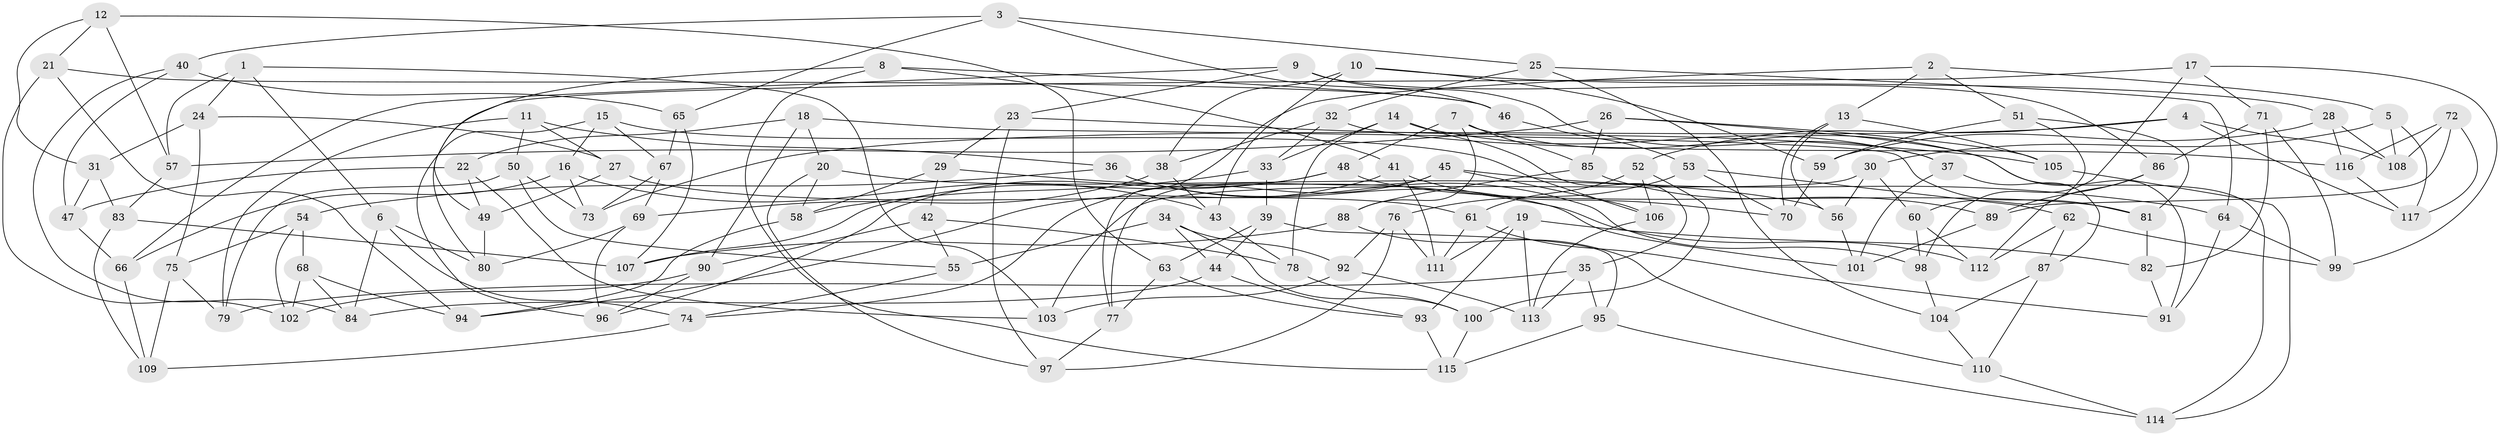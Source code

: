 // coarse degree distribution, {6: 0.5571428571428572, 4: 0.32857142857142857, 5: 0.11428571428571428}
// Generated by graph-tools (version 1.1) at 2025/52/02/27/25 19:52:34]
// undirected, 117 vertices, 234 edges
graph export_dot {
graph [start="1"]
  node [color=gray90,style=filled];
  1;
  2;
  3;
  4;
  5;
  6;
  7;
  8;
  9;
  10;
  11;
  12;
  13;
  14;
  15;
  16;
  17;
  18;
  19;
  20;
  21;
  22;
  23;
  24;
  25;
  26;
  27;
  28;
  29;
  30;
  31;
  32;
  33;
  34;
  35;
  36;
  37;
  38;
  39;
  40;
  41;
  42;
  43;
  44;
  45;
  46;
  47;
  48;
  49;
  50;
  51;
  52;
  53;
  54;
  55;
  56;
  57;
  58;
  59;
  60;
  61;
  62;
  63;
  64;
  65;
  66;
  67;
  68;
  69;
  70;
  71;
  72;
  73;
  74;
  75;
  76;
  77;
  78;
  79;
  80;
  81;
  82;
  83;
  84;
  85;
  86;
  87;
  88;
  89;
  90;
  91;
  92;
  93;
  94;
  95;
  96;
  97;
  98;
  99;
  100;
  101;
  102;
  103;
  104;
  105;
  106;
  107;
  108;
  109;
  110;
  111;
  112;
  113;
  114;
  115;
  116;
  117;
  1 -- 103;
  1 -- 24;
  1 -- 6;
  1 -- 57;
  2 -- 51;
  2 -- 13;
  2 -- 77;
  2 -- 5;
  3 -- 40;
  3 -- 65;
  3 -- 25;
  3 -- 46;
  4 -- 108;
  4 -- 52;
  4 -- 73;
  4 -- 117;
  5 -- 30;
  5 -- 108;
  5 -- 117;
  6 -- 84;
  6 -- 74;
  6 -- 80;
  7 -- 48;
  7 -- 85;
  7 -- 88;
  7 -- 114;
  8 -- 46;
  8 -- 115;
  8 -- 41;
  8 -- 49;
  9 -- 37;
  9 -- 23;
  9 -- 86;
  9 -- 66;
  10 -- 38;
  10 -- 43;
  10 -- 28;
  10 -- 59;
  11 -- 36;
  11 -- 27;
  11 -- 79;
  11 -- 50;
  12 -- 21;
  12 -- 31;
  12 -- 57;
  12 -- 63;
  13 -- 105;
  13 -- 70;
  13 -- 56;
  14 -- 33;
  14 -- 78;
  14 -- 37;
  14 -- 35;
  15 -- 96;
  15 -- 16;
  15 -- 106;
  15 -- 67;
  16 -- 43;
  16 -- 73;
  16 -- 66;
  17 -- 80;
  17 -- 99;
  17 -- 98;
  17 -- 71;
  18 -- 20;
  18 -- 22;
  18 -- 81;
  18 -- 90;
  19 -- 113;
  19 -- 82;
  19 -- 93;
  19 -- 111;
  20 -- 97;
  20 -- 56;
  20 -- 58;
  21 -- 94;
  21 -- 102;
  21 -- 46;
  22 -- 103;
  22 -- 47;
  22 -- 49;
  23 -- 97;
  23 -- 29;
  23 -- 105;
  24 -- 31;
  24 -- 27;
  24 -- 75;
  25 -- 32;
  25 -- 104;
  25 -- 64;
  26 -- 91;
  26 -- 105;
  26 -- 85;
  26 -- 57;
  27 -- 61;
  27 -- 49;
  28 -- 116;
  28 -- 59;
  28 -- 108;
  29 -- 112;
  29 -- 42;
  29 -- 58;
  30 -- 56;
  30 -- 103;
  30 -- 60;
  31 -- 47;
  31 -- 83;
  32 -- 33;
  32 -- 116;
  32 -- 38;
  33 -- 39;
  33 -- 58;
  34 -- 55;
  34 -- 92;
  34 -- 44;
  34 -- 100;
  35 -- 79;
  35 -- 113;
  35 -- 95;
  36 -- 101;
  36 -- 54;
  36 -- 98;
  37 -- 101;
  37 -- 87;
  38 -- 69;
  38 -- 43;
  39 -- 63;
  39 -- 44;
  39 -- 95;
  40 -- 47;
  40 -- 84;
  40 -- 65;
  41 -- 94;
  41 -- 70;
  41 -- 111;
  42 -- 55;
  42 -- 78;
  42 -- 90;
  43 -- 78;
  44 -- 84;
  44 -- 93;
  45 -- 74;
  45 -- 106;
  45 -- 64;
  45 -- 77;
  46 -- 53;
  47 -- 66;
  48 -- 107;
  48 -- 96;
  48 -- 81;
  49 -- 80;
  50 -- 55;
  50 -- 73;
  50 -- 79;
  51 -- 81;
  51 -- 59;
  51 -- 60;
  52 -- 100;
  52 -- 61;
  52 -- 106;
  53 -- 76;
  53 -- 62;
  53 -- 70;
  54 -- 102;
  54 -- 75;
  54 -- 68;
  55 -- 74;
  56 -- 101;
  57 -- 83;
  58 -- 94;
  59 -- 70;
  60 -- 112;
  60 -- 98;
  61 -- 111;
  61 -- 91;
  62 -- 99;
  62 -- 112;
  62 -- 87;
  63 -- 93;
  63 -- 77;
  64 -- 99;
  64 -- 91;
  65 -- 107;
  65 -- 67;
  66 -- 109;
  67 -- 69;
  67 -- 73;
  68 -- 94;
  68 -- 102;
  68 -- 84;
  69 -- 96;
  69 -- 80;
  71 -- 82;
  71 -- 86;
  71 -- 99;
  72 -- 89;
  72 -- 116;
  72 -- 108;
  72 -- 117;
  74 -- 109;
  75 -- 109;
  75 -- 79;
  76 -- 111;
  76 -- 92;
  76 -- 97;
  77 -- 97;
  78 -- 100;
  81 -- 82;
  82 -- 91;
  83 -- 109;
  83 -- 107;
  85 -- 88;
  85 -- 89;
  86 -- 89;
  86 -- 112;
  87 -- 104;
  87 -- 110;
  88 -- 110;
  88 -- 107;
  89 -- 101;
  90 -- 102;
  90 -- 96;
  92 -- 103;
  92 -- 113;
  93 -- 115;
  95 -- 115;
  95 -- 114;
  98 -- 104;
  100 -- 115;
  104 -- 110;
  105 -- 114;
  106 -- 113;
  110 -- 114;
  116 -- 117;
}

